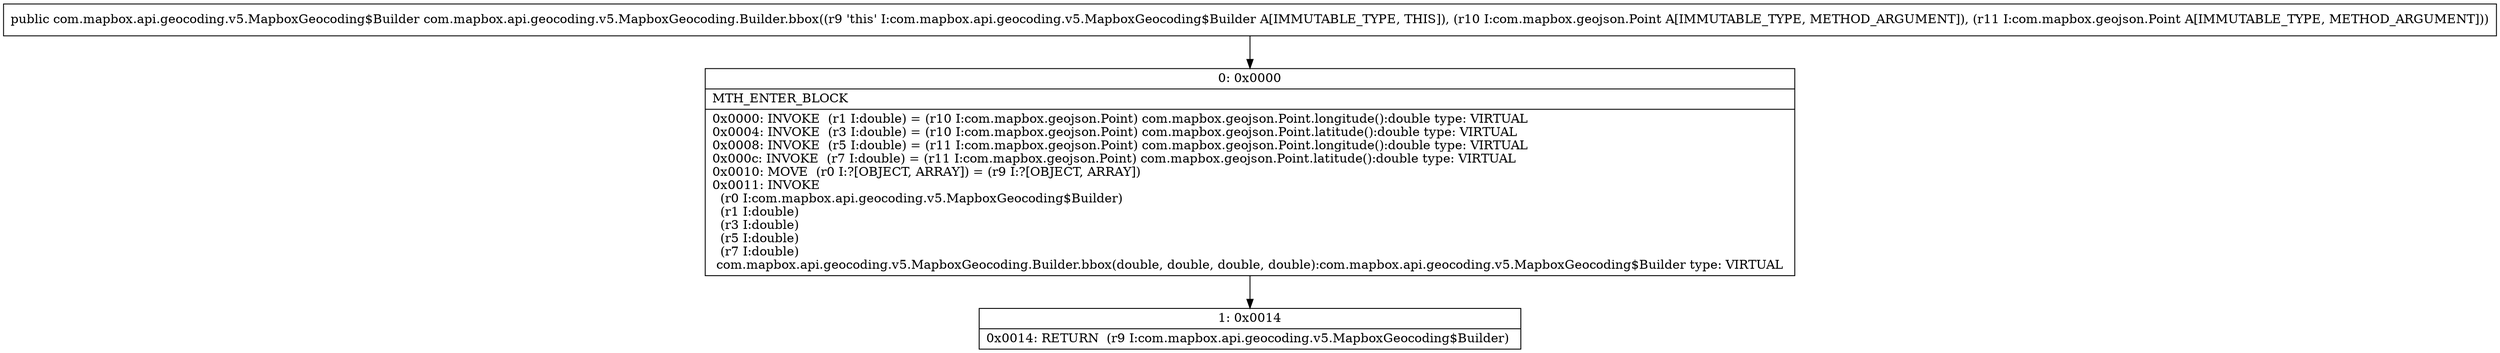 digraph "CFG forcom.mapbox.api.geocoding.v5.MapboxGeocoding.Builder.bbox(Lcom\/mapbox\/geojson\/Point;Lcom\/mapbox\/geojson\/Point;)Lcom\/mapbox\/api\/geocoding\/v5\/MapboxGeocoding$Builder;" {
Node_0 [shape=record,label="{0\:\ 0x0000|MTH_ENTER_BLOCK\l|0x0000: INVOKE  (r1 I:double) = (r10 I:com.mapbox.geojson.Point) com.mapbox.geojson.Point.longitude():double type: VIRTUAL \l0x0004: INVOKE  (r3 I:double) = (r10 I:com.mapbox.geojson.Point) com.mapbox.geojson.Point.latitude():double type: VIRTUAL \l0x0008: INVOKE  (r5 I:double) = (r11 I:com.mapbox.geojson.Point) com.mapbox.geojson.Point.longitude():double type: VIRTUAL \l0x000c: INVOKE  (r7 I:double) = (r11 I:com.mapbox.geojson.Point) com.mapbox.geojson.Point.latitude():double type: VIRTUAL \l0x0010: MOVE  (r0 I:?[OBJECT, ARRAY]) = (r9 I:?[OBJECT, ARRAY]) \l0x0011: INVOKE  \l  (r0 I:com.mapbox.api.geocoding.v5.MapboxGeocoding$Builder)\l  (r1 I:double)\l  (r3 I:double)\l  (r5 I:double)\l  (r7 I:double)\l com.mapbox.api.geocoding.v5.MapboxGeocoding.Builder.bbox(double, double, double, double):com.mapbox.api.geocoding.v5.MapboxGeocoding$Builder type: VIRTUAL \l}"];
Node_1 [shape=record,label="{1\:\ 0x0014|0x0014: RETURN  (r9 I:com.mapbox.api.geocoding.v5.MapboxGeocoding$Builder) \l}"];
MethodNode[shape=record,label="{public com.mapbox.api.geocoding.v5.MapboxGeocoding$Builder com.mapbox.api.geocoding.v5.MapboxGeocoding.Builder.bbox((r9 'this' I:com.mapbox.api.geocoding.v5.MapboxGeocoding$Builder A[IMMUTABLE_TYPE, THIS]), (r10 I:com.mapbox.geojson.Point A[IMMUTABLE_TYPE, METHOD_ARGUMENT]), (r11 I:com.mapbox.geojson.Point A[IMMUTABLE_TYPE, METHOD_ARGUMENT])) }"];
MethodNode -> Node_0;
Node_0 -> Node_1;
}

